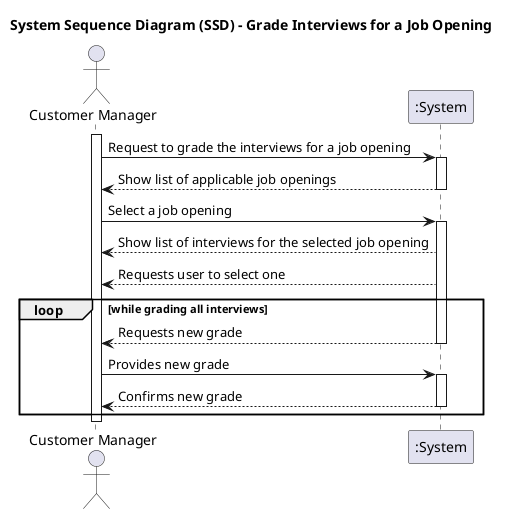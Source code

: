 @startuml
'skinparam monochrome true
'skinparam packageStyle rectangle
'skinparam shadowing false

title System Sequence Diagram (SSD) - Grade Interviews for a Job Opening

actor "Customer Manager" as Agent
participant ":System" as System

activate Agent

Agent -> System : Request to grade the interviews for a job opening
activate System

System --> Agent: Show list of applicable job openings
deactivate

Agent -> System : Select a job opening
activate System

System --> Agent : Show list of interviews for the selected job opening
System --> Agent : Requests user to select one



loop while grading all interviews

System --> Agent : Requests new grade

deactivate
Agent -> System : Provides new grade

activate System

System --> Agent  : Confirms new grade

deactivate System

end loop

deactivate Agent

@enduml